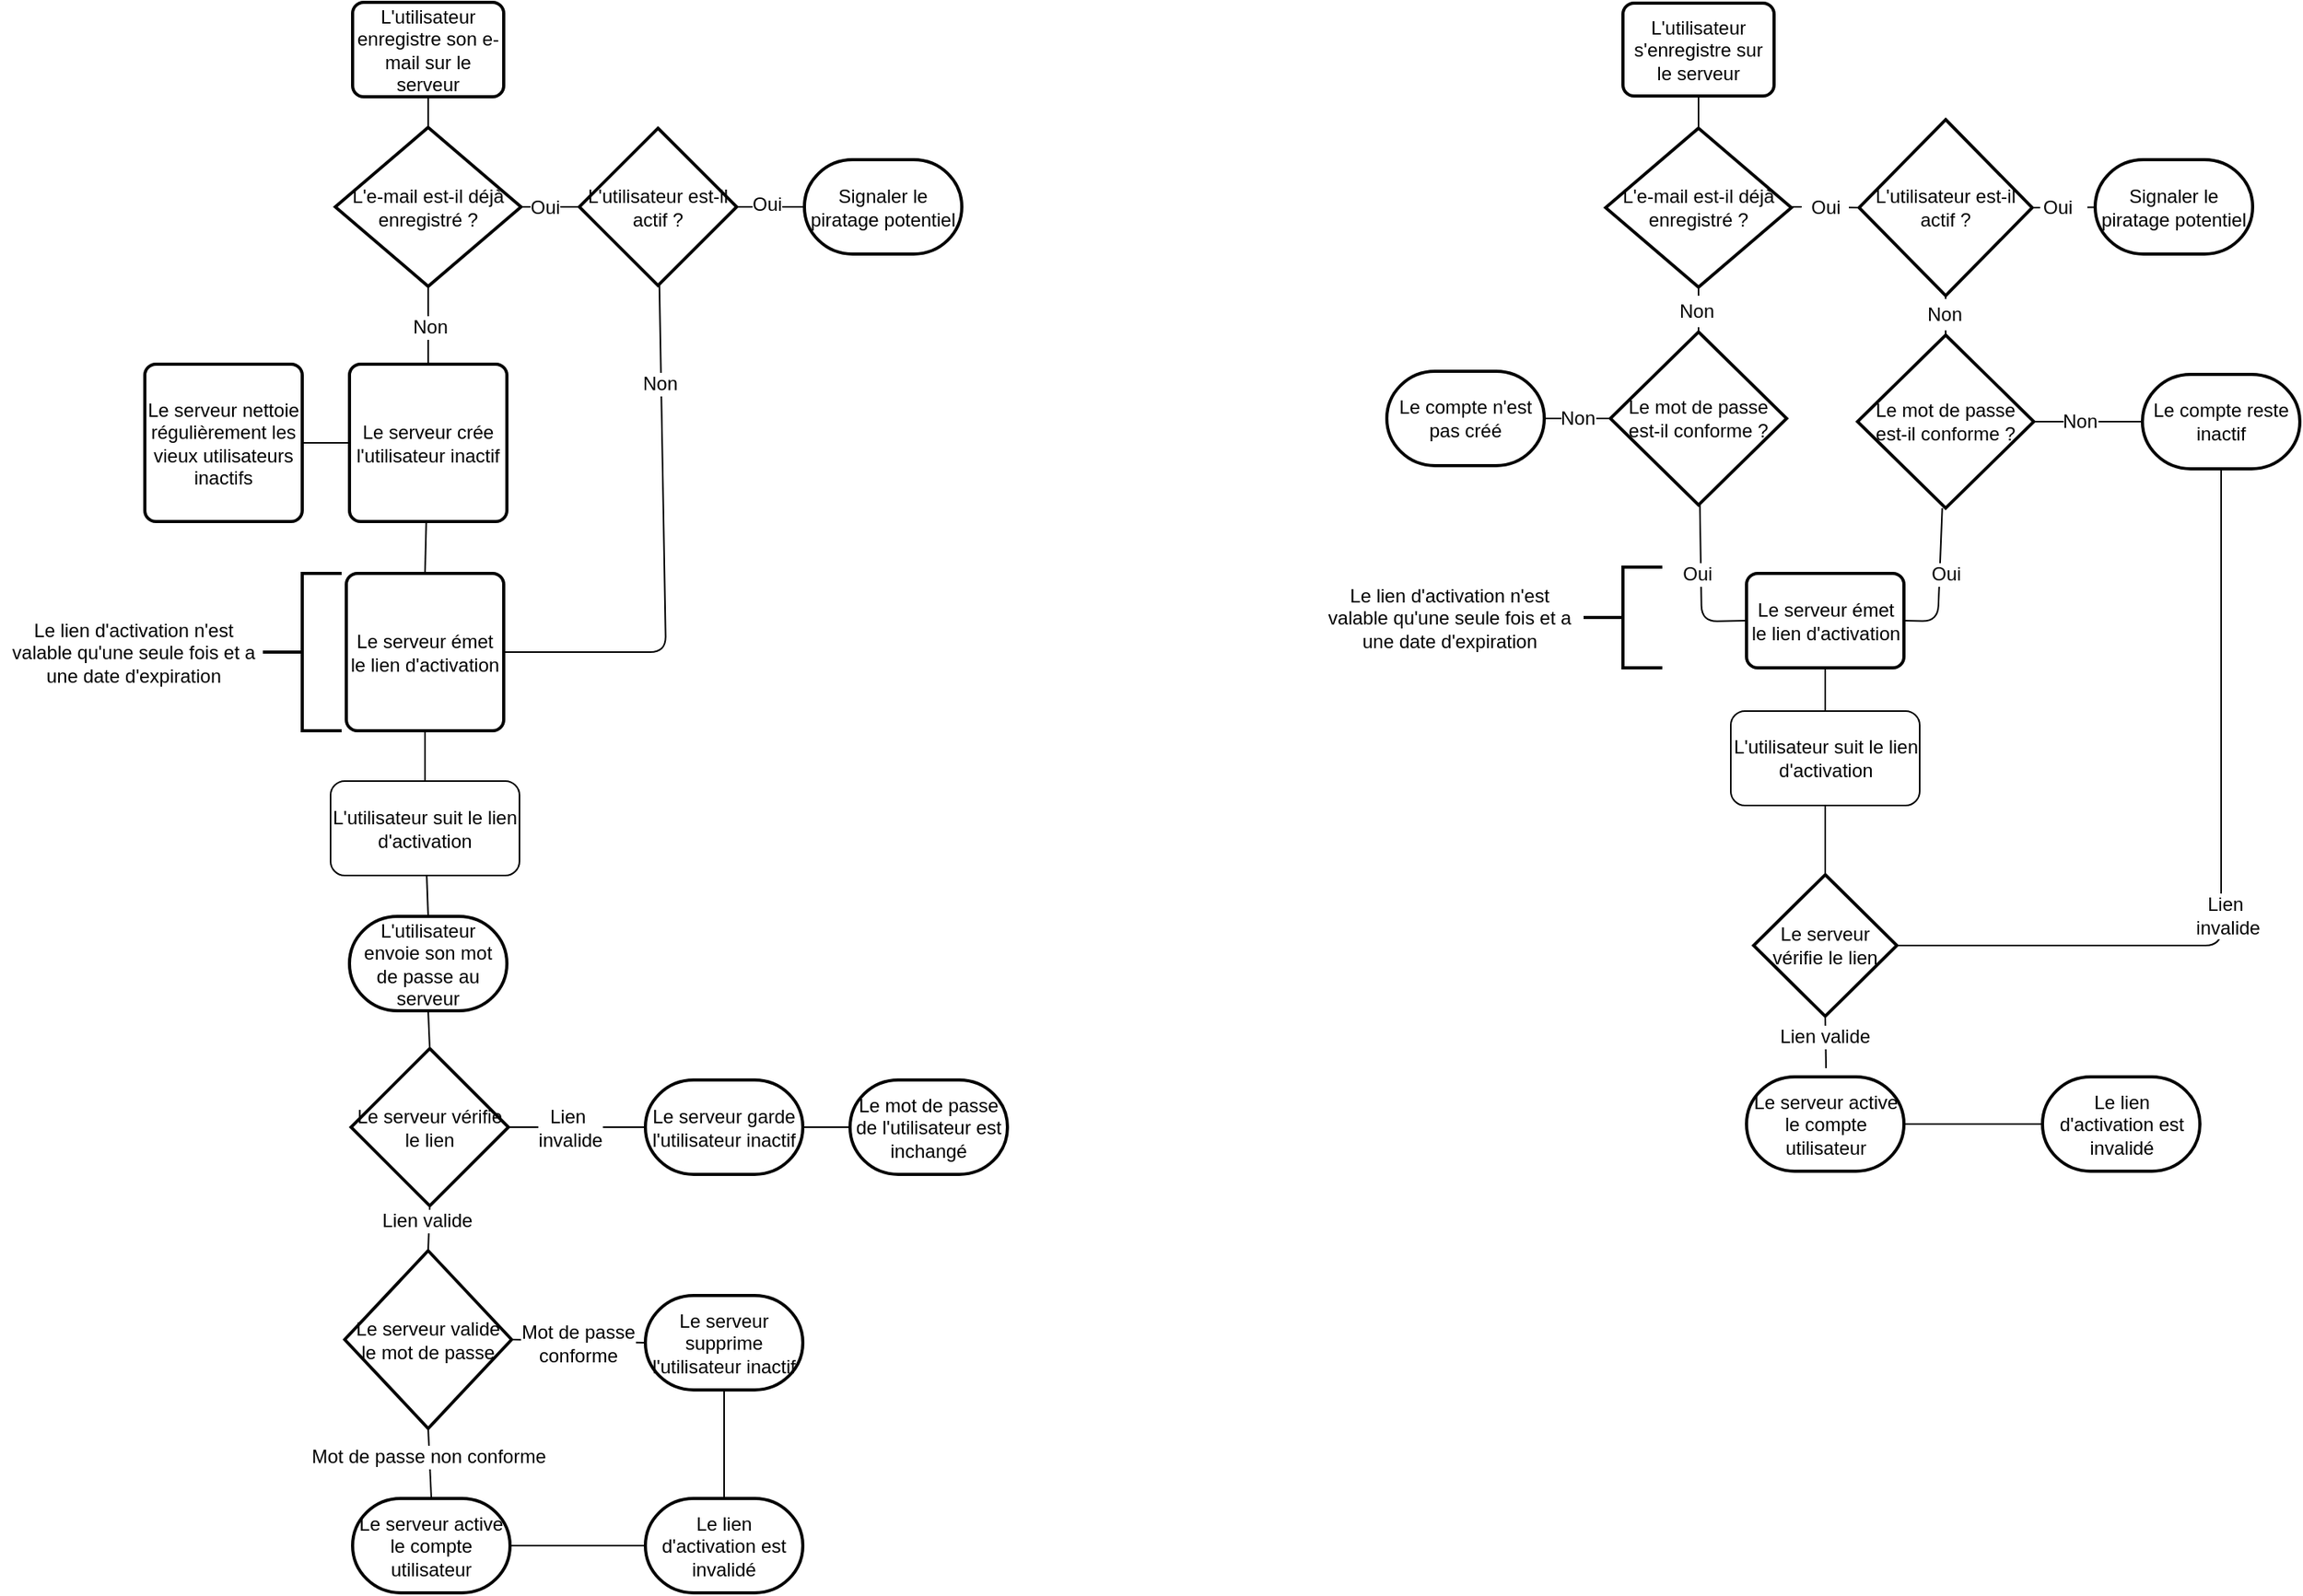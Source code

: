 <mxfile version="10.4.7" type="github"><diagram id="F3AsU9XPe1Mj2Ack7Z6r" name="Page-1"><mxGraphModel dx="1714" dy="1114" grid="1" gridSize="10" guides="1" tooltips="1" connect="1" arrows="1" fold="1" page="1" pageScale="1" pageWidth="850" pageHeight="1100" math="0" shadow="0"><root><mxCell id="0"/><mxCell id="1" parent="0"/><mxCell id="uCSJOoA-hyoYtLkAahzc-1" value="L'utilisateur enregistre son e-mail sur le serveur" style="rounded=1;whiteSpace=wrap;html=1;absoluteArcSize=1;arcSize=14;strokeWidth=2;" parent="1" vertex="1"><mxGeometry x="254" y="10.5" width="96" height="60" as="geometry"/></mxCell><mxCell id="uCSJOoA-hyoYtLkAahzc-2" value="Le serveur émet le lien d'activation" style="rounded=1;whiteSpace=wrap;html=1;absoluteArcSize=1;arcSize=14;strokeWidth=2;" parent="1" vertex="1"><mxGeometry x="250" y="373.5" width="100" height="100" as="geometry"/></mxCell><mxCell id="uCSJOoA-hyoYtLkAahzc-3" value="" style="strokeWidth=2;html=1;shape=mxgraph.flowchart.annotation_2;align=left;flipV=1;flipH=0;" parent="1" vertex="1"><mxGeometry x="197" y="373.5" width="50" height="100" as="geometry"/></mxCell><mxCell id="uCSJOoA-hyoYtLkAahzc-4" value="&lt;span&gt;Le lien d'activation n'est valable qu'une seule fois et a une date d'expiration&lt;/span&gt;" style="text;html=1;strokeColor=none;fillColor=none;align=center;verticalAlign=middle;whiteSpace=wrap;rounded=0;" parent="1" vertex="1"><mxGeometry x="30" y="403.5" width="170" height="40" as="geometry"/></mxCell><mxCell id="uCSJOoA-hyoYtLkAahzc-5" value="L'utilisateur suit le lien d'activation" style="rounded=1;whiteSpace=wrap;html=1;" parent="1" vertex="1"><mxGeometry x="240" y="505.5" width="120" height="60" as="geometry"/></mxCell><mxCell id="uCSJOoA-hyoYtLkAahzc-6" value="" style="endArrow=none;html=1;entryX=0.5;entryY=1;entryDx=0;entryDy=0;exitX=0.5;exitY=0;exitDx=0;exitDy=0;" parent="1" source="uCSJOoA-hyoYtLkAahzc-5" target="uCSJOoA-hyoYtLkAahzc-2" edge="1"><mxGeometry width="50" height="50" relative="1" as="geometry"><mxPoint x="295" y="618.5" as="sourcePoint"/><mxPoint x="345" y="568.5" as="targetPoint"/></mxGeometry></mxCell><mxCell id="uCSJOoA-hyoYtLkAahzc-7" value="Le serveur vérifie le lien" style="strokeWidth=2;html=1;shape=mxgraph.flowchart.decision;whiteSpace=wrap;" parent="1" vertex="1"><mxGeometry x="253" y="675.5" width="100" height="100" as="geometry"/></mxCell><mxCell id="uCSJOoA-hyoYtLkAahzc-8" value="L'utilisateur envoie son mot de passe au serveur" style="strokeWidth=2;html=1;shape=mxgraph.flowchart.terminator;whiteSpace=wrap;" parent="1" vertex="1"><mxGeometry x="252" y="591.5" width="100" height="60" as="geometry"/></mxCell><mxCell id="uCSJOoA-hyoYtLkAahzc-9" value="" style="endArrow=none;html=1;exitX=1;exitY=0.5;exitDx=0;exitDy=0;exitPerimeter=0;entryX=0;entryY=0.5;entryDx=0;entryDy=0;entryPerimeter=0;" parent="1" source="uCSJOoA-hyoYtLkAahzc-7" target="uCSJOoA-hyoYtLkAahzc-21" edge="1"><mxGeometry width="50" height="50" relative="1" as="geometry"><mxPoint x="428" y="905.5" as="sourcePoint"/><mxPoint x="493" y="725.5" as="targetPoint"/></mxGeometry></mxCell><mxCell id="uCSJOoA-hyoYtLkAahzc-10" value="Lien&amp;nbsp;&lt;br&gt;invalide&lt;br&gt;" style="text;html=1;resizable=0;points=[];align=center;verticalAlign=middle;labelBackgroundColor=#ffffff;" parent="uCSJOoA-hyoYtLkAahzc-9" vertex="1" connectable="0"><mxGeometry x="-0.127" y="-3" relative="1" as="geometry"><mxPoint x="1" y="-3" as="offset"/></mxGeometry></mxCell><mxCell id="uCSJOoA-hyoYtLkAahzc-11" value="" style="endArrow=none;html=1;entryX=0.5;entryY=1;entryDx=0;entryDy=0;entryPerimeter=0;exitX=0.5;exitY=0;exitDx=0;exitDy=0;exitPerimeter=0;" parent="1" source="uCSJOoA-hyoYtLkAahzc-13" target="uCSJOoA-hyoYtLkAahzc-7" edge="1"><mxGeometry width="50" height="50" relative="1" as="geometry"><mxPoint x="303" y="805" as="sourcePoint"/><mxPoint x="288" y="1145.5" as="targetPoint"/></mxGeometry></mxCell><mxCell id="uCSJOoA-hyoYtLkAahzc-12" value="Lien valide" style="text;html=1;resizable=0;points=[];align=center;verticalAlign=middle;labelBackgroundColor=#ffffff;" parent="uCSJOoA-hyoYtLkAahzc-11" vertex="1" connectable="0"><mxGeometry x="-0.508" y="-3" relative="1" as="geometry"><mxPoint x="-4" y="-12" as="offset"/></mxGeometry></mxCell><mxCell id="uCSJOoA-hyoYtLkAahzc-13" value="Le serveur valide le mot de passe" style="strokeWidth=2;html=1;shape=mxgraph.flowchart.decision;whiteSpace=wrap;" parent="1" vertex="1"><mxGeometry x="249" y="804" width="106" height="113" as="geometry"/></mxCell><mxCell id="uCSJOoA-hyoYtLkAahzc-14" value="Le serveur supprime l'utilisateur inactif" style="strokeWidth=2;html=1;shape=mxgraph.flowchart.terminator;whiteSpace=wrap;" parent="1" vertex="1"><mxGeometry x="440" y="832.5" width="100" height="60" as="geometry"/></mxCell><mxCell id="uCSJOoA-hyoYtLkAahzc-15" value="Le serveur active le compte utilisateur" style="strokeWidth=2;html=1;shape=mxgraph.flowchart.terminator;whiteSpace=wrap;" parent="1" vertex="1"><mxGeometry x="254" y="961.5" width="100" height="60" as="geometry"/></mxCell><mxCell id="uCSJOoA-hyoYtLkAahzc-16" value="" style="endArrow=none;html=1;entryX=0.5;entryY=1;entryDx=0;entryDy=0;entryPerimeter=0;exitX=0.5;exitY=0;exitDx=0;exitDy=0;exitPerimeter=0;" parent="1" source="uCSJOoA-hyoYtLkAahzc-7" target="uCSJOoA-hyoYtLkAahzc-8" edge="1"><mxGeometry width="50" height="50" relative="1" as="geometry"><mxPoint x="302" y="680" as="sourcePoint"/><mxPoint x="325" y="876.5" as="targetPoint"/></mxGeometry></mxCell><mxCell id="uCSJOoA-hyoYtLkAahzc-17" value="" style="endArrow=none;html=1;entryX=0;entryY=0.5;entryDx=0;entryDy=0;entryPerimeter=0;exitX=1;exitY=0.5;exitDx=0;exitDy=0;exitPerimeter=0;" parent="1" source="uCSJOoA-hyoYtLkAahzc-13" target="uCSJOoA-hyoYtLkAahzc-14" edge="1"><mxGeometry width="50" height="50" relative="1" as="geometry"><mxPoint x="389" y="892.5" as="sourcePoint"/><mxPoint x="439" y="842.5" as="targetPoint"/></mxGeometry></mxCell><mxCell id="uCSJOoA-hyoYtLkAahzc-18" value="Mot de passe&lt;br&gt;conforme&lt;br&gt;" style="text;html=1;resizable=0;points=[];align=center;verticalAlign=middle;labelBackgroundColor=#ffffff;" parent="uCSJOoA-hyoYtLkAahzc-17" vertex="1" connectable="0"><mxGeometry x="0.467" y="-1" relative="1" as="geometry"><mxPoint x="-21" as="offset"/></mxGeometry></mxCell><mxCell id="uCSJOoA-hyoYtLkAahzc-19" value="" style="endArrow=none;html=1;entryX=0.5;entryY=1;entryDx=0;entryDy=0;entryPerimeter=0;exitX=0.5;exitY=0;exitDx=0;exitDy=0;exitPerimeter=0;" parent="1" source="uCSJOoA-hyoYtLkAahzc-15" target="uCSJOoA-hyoYtLkAahzc-13" edge="1"><mxGeometry width="50" height="50" relative="1" as="geometry"><mxPoint x="279" y="992.5" as="sourcePoint"/><mxPoint x="329" y="942.5" as="targetPoint"/></mxGeometry></mxCell><mxCell id="uCSJOoA-hyoYtLkAahzc-20" value="Mot de passe non conforme&lt;br&gt;" style="text;html=1;resizable=0;points=[];align=center;verticalAlign=middle;labelBackgroundColor=#ffffff;" parent="uCSJOoA-hyoYtLkAahzc-19" vertex="1" connectable="0"><mxGeometry x="0.218" y="1" relative="1" as="geometry"><mxPoint as="offset"/></mxGeometry></mxCell><mxCell id="uCSJOoA-hyoYtLkAahzc-21" value="Le serveur garde l'utilisateur inactif" style="strokeWidth=2;html=1;shape=mxgraph.flowchart.terminator;whiteSpace=wrap;" parent="1" vertex="1"><mxGeometry x="440" y="695.5" width="100" height="60" as="geometry"/></mxCell><mxCell id="uCSJOoA-hyoYtLkAahzc-22" value="L'utilisateur est-il actif ?" style="strokeWidth=2;html=1;shape=mxgraph.flowchart.decision;whiteSpace=wrap;" parent="1" vertex="1"><mxGeometry x="398" y="90.5" width="100" height="100" as="geometry"/></mxCell><mxCell id="uCSJOoA-hyoYtLkAahzc-23" value="L'e-mail est-il déjà enregistré ?" style="strokeWidth=2;html=1;shape=mxgraph.flowchart.decision;whiteSpace=wrap;" parent="1" vertex="1"><mxGeometry x="243" y="90" width="118" height="101" as="geometry"/></mxCell><mxCell id="uCSJOoA-hyoYtLkAahzc-24" value="Le serveur crée l'utilisateur inactif" style="rounded=1;whiteSpace=wrap;html=1;absoluteArcSize=1;arcSize=14;strokeWidth=2;" parent="1" vertex="1"><mxGeometry x="252" y="240.5" width="100" height="100" as="geometry"/></mxCell><mxCell id="uCSJOoA-hyoYtLkAahzc-25" value="" style="endArrow=none;html=1;entryX=0.5;entryY=1;entryDx=0;entryDy=0;exitX=0.5;exitY=0;exitDx=0;exitDy=0;exitPerimeter=0;" parent="1" source="uCSJOoA-hyoYtLkAahzc-23" target="uCSJOoA-hyoYtLkAahzc-1" edge="1"><mxGeometry width="50" height="50" relative="1" as="geometry"><mxPoint x="278" y="70.5" as="sourcePoint"/><mxPoint x="328" y="20.5" as="targetPoint"/></mxGeometry></mxCell><mxCell id="uCSJOoA-hyoYtLkAahzc-26" value="" style="endArrow=none;html=1;entryX=0;entryY=0.5;entryDx=0;entryDy=0;entryPerimeter=0;" parent="1" source="uCSJOoA-hyoYtLkAahzc-23" target="uCSJOoA-hyoYtLkAahzc-22" edge="1"><mxGeometry width="50" height="50" relative="1" as="geometry"><mxPoint x="352" y="190.5" as="sourcePoint"/><mxPoint x="422.711" y="140.5" as="targetPoint"/></mxGeometry></mxCell><mxCell id="uCSJOoA-hyoYtLkAahzc-27" value="Oui" style="text;html=1;resizable=0;points=[];align=center;verticalAlign=middle;labelBackgroundColor=#ffffff;" parent="uCSJOoA-hyoYtLkAahzc-26" vertex="1" connectable="0"><mxGeometry x="0.414" y="-1" relative="1" as="geometry"><mxPoint x="-11" y="-1" as="offset"/></mxGeometry></mxCell><mxCell id="uCSJOoA-hyoYtLkAahzc-28" value="" style="endArrow=none;html=1;entryX=0.5;entryY=1;entryDx=0;entryDy=0;entryPerimeter=0;exitX=0.5;exitY=0;exitDx=0;exitDy=0;" parent="1" source="uCSJOoA-hyoYtLkAahzc-24" target="uCSJOoA-hyoYtLkAahzc-23" edge="1"><mxGeometry width="50" height="50" relative="1" as="geometry"><mxPoint x="198" y="230.5" as="sourcePoint"/><mxPoint x="248" y="180.5" as="targetPoint"/></mxGeometry></mxCell><mxCell id="uCSJOoA-hyoYtLkAahzc-29" value="Non" style="text;html=1;resizable=0;points=[];align=center;verticalAlign=middle;labelBackgroundColor=#ffffff;" parent="uCSJOoA-hyoYtLkAahzc-28" vertex="1" connectable="0"><mxGeometry x="-0.52" y="1" relative="1" as="geometry"><mxPoint x="2" y="-12" as="offset"/></mxGeometry></mxCell><mxCell id="uCSJOoA-hyoYtLkAahzc-30" value="Signaler le piratage potentiel" style="strokeWidth=2;html=1;shape=mxgraph.flowchart.terminator;whiteSpace=wrap;" parent="1" vertex="1"><mxGeometry x="541" y="110.5" width="100" height="60" as="geometry"/></mxCell><mxCell id="uCSJOoA-hyoYtLkAahzc-31" value="" style="endArrow=none;html=1;entryX=0;entryY=0.5;entryDx=0;entryDy=0;entryPerimeter=0;" parent="1" source="uCSJOoA-hyoYtLkAahzc-22" target="uCSJOoA-hyoYtLkAahzc-30" edge="1"><mxGeometry width="50" height="50" relative="1" as="geometry"><mxPoint x="527" y="190.5" as="sourcePoint"/><mxPoint x="597.711" y="140.5" as="targetPoint"/></mxGeometry></mxCell><mxCell id="uCSJOoA-hyoYtLkAahzc-32" value="Oui" style="text;html=1;resizable=0;points=[];align=center;verticalAlign=middle;labelBackgroundColor=#ffffff;" parent="uCSJOoA-hyoYtLkAahzc-31" vertex="1" connectable="0"><mxGeometry x="-0.491" y="-4" relative="1" as="geometry"><mxPoint x="8" y="-6" as="offset"/></mxGeometry></mxCell><mxCell id="uCSJOoA-hyoYtLkAahzc-33" value="" style="endArrow=none;html=1;entryX=1;entryY=0.5;entryDx=0;entryDy=0;" parent="1" source="uCSJOoA-hyoYtLkAahzc-22" target="uCSJOoA-hyoYtLkAahzc-2" edge="1"><mxGeometry width="50" height="50" relative="1" as="geometry"><mxPoint x="477" y="240.5" as="sourcePoint"/><mxPoint x="477" y="261.211" as="targetPoint"/><Array as="points"><mxPoint x="453" y="423.5"/></Array></mxGeometry></mxCell><mxCell id="uCSJOoA-hyoYtLkAahzc-34" value="Non" style="text;html=1;resizable=0;points=[];align=center;verticalAlign=middle;labelBackgroundColor=#ffffff;" parent="uCSJOoA-hyoYtLkAahzc-33" vertex="1" connectable="0"><mxGeometry x="-0.735" y="-2" relative="1" as="geometry"><mxPoint x="1" y="18" as="offset"/></mxGeometry></mxCell><mxCell id="uCSJOoA-hyoYtLkAahzc-35" value="" style="endArrow=none;html=1;entryX=0.5;entryY=0;entryDx=0;entryDy=0;" parent="1" source="uCSJOoA-hyoYtLkAahzc-24" target="uCSJOoA-hyoYtLkAahzc-2" edge="1"><mxGeometry width="50" height="50" relative="1" as="geometry"><mxPoint x="302" y="390.5" as="sourcePoint"/><mxPoint x="302" y="390.5" as="targetPoint"/></mxGeometry></mxCell><mxCell id="uCSJOoA-hyoYtLkAahzc-36" value="&lt;span&gt;Le serveur nettoie régulièrement les vieux utilisateurs inactifs&lt;/span&gt;" style="rounded=1;whiteSpace=wrap;html=1;absoluteArcSize=1;arcSize=14;strokeWidth=2;" parent="1" vertex="1"><mxGeometry x="122" y="240.5" width="100" height="100" as="geometry"/></mxCell><mxCell id="uCSJOoA-hyoYtLkAahzc-37" value="" style="endArrow=none;html=1;entryX=0;entryY=0.5;entryDx=0;entryDy=0;" parent="1" source="uCSJOoA-hyoYtLkAahzc-36" target="uCSJOoA-hyoYtLkAahzc-24" edge="1"><mxGeometry width="50" height="50" relative="1" as="geometry"><mxPoint x="165" y="340.5" as="sourcePoint"/><mxPoint x="235.711" y="290.5" as="targetPoint"/></mxGeometry></mxCell><mxCell id="uCSJOoA-hyoYtLkAahzc-38" value="Le mot de passe de l'utilisateur est inchangé" style="strokeWidth=2;html=1;shape=mxgraph.flowchart.terminator;whiteSpace=wrap;" parent="1" vertex="1"><mxGeometry x="570" y="695.5" width="100" height="60" as="geometry"/></mxCell><mxCell id="uCSJOoA-hyoYtLkAahzc-39" value="" style="endArrow=none;html=1;entryX=0;entryY=0.5;entryDx=0;entryDy=0;entryPerimeter=0;" parent="1" source="uCSJOoA-hyoYtLkAahzc-21" target="uCSJOoA-hyoYtLkAahzc-38" edge="1"><mxGeometry width="50" height="50" relative="1" as="geometry"><mxPoint x="594" y="775.5" as="sourcePoint"/><mxPoint x="664.711" y="725.5" as="targetPoint"/></mxGeometry></mxCell><mxCell id="uCSJOoA-hyoYtLkAahzc-40" value="" style="endArrow=none;html=1;entryX=0.5;entryY=0;entryDx=0;entryDy=0;entryPerimeter=0;" parent="1" source="uCSJOoA-hyoYtLkAahzc-5" target="uCSJOoA-hyoYtLkAahzc-8" edge="1"><mxGeometry width="50" height="50" relative="1" as="geometry"><mxPoint x="300" y="615.5" as="sourcePoint"/><mxPoint x="300" y="636.211" as="targetPoint"/></mxGeometry></mxCell><mxCell id="uCSJOoA-hyoYtLkAahzc-41" value="Le lien d'activation est invalidé" style="strokeWidth=2;html=1;shape=mxgraph.flowchart.terminator;whiteSpace=wrap;" parent="1" vertex="1"><mxGeometry x="440" y="961.5" width="100" height="60" as="geometry"/></mxCell><mxCell id="uCSJOoA-hyoYtLkAahzc-42" value="" style="endArrow=none;html=1;entryX=0.5;entryY=0;entryDx=0;entryDy=0;entryPerimeter=0;" parent="1" source="uCSJOoA-hyoYtLkAahzc-14" target="uCSJOoA-hyoYtLkAahzc-41" edge="1"><mxGeometry width="50" height="50" relative="1" as="geometry"><mxPoint x="490" y="942.5" as="sourcePoint"/><mxPoint x="490" y="963.211" as="targetPoint"/></mxGeometry></mxCell><mxCell id="uCSJOoA-hyoYtLkAahzc-43" value="" style="endArrow=none;html=1;entryX=0;entryY=0.5;entryDx=0;entryDy=0;entryPerimeter=0;" parent="1" source="uCSJOoA-hyoYtLkAahzc-15" target="uCSJOoA-hyoYtLkAahzc-41" edge="1"><mxGeometry width="50" height="50" relative="1" as="geometry"><mxPoint x="354" y="1041.5" as="sourcePoint"/><mxPoint x="424.711" y="991.5" as="targetPoint"/></mxGeometry></mxCell><mxCell id="ACCzc7wlBK75AVcDY9NM-1" value="L'utilisateur s'enregistre sur le serveur" style="rounded=1;whiteSpace=wrap;html=1;absoluteArcSize=1;arcSize=14;strokeWidth=2;" vertex="1" parent="1"><mxGeometry x="1061" y="11" width="96" height="59" as="geometry"/></mxCell><mxCell id="ACCzc7wlBK75AVcDY9NM-2" value="L'e-mail est-il déjà enregistré ?" style="strokeWidth=2;html=1;shape=mxgraph.flowchart.decision;whiteSpace=wrap;" vertex="1" parent="1"><mxGeometry x="1050" y="90.5" width="118" height="101" as="geometry"/></mxCell><mxCell id="ACCzc7wlBK75AVcDY9NM-3" value="Le mot de passe est-il conforme ?" style="strokeWidth=2;html=1;shape=mxgraph.flowchart.decision;whiteSpace=wrap;" vertex="1" parent="1"><mxGeometry x="1053" y="220" width="112" height="110" as="geometry"/></mxCell><mxCell id="ACCzc7wlBK75AVcDY9NM-4" value="L'utilisateur est-il actif ?" style="strokeWidth=2;html=1;shape=mxgraph.flowchart.decision;whiteSpace=wrap;" vertex="1" parent="1"><mxGeometry x="1211" y="85" width="110" height="112" as="geometry"/></mxCell><mxCell id="ACCzc7wlBK75AVcDY9NM-5" value="" style="endArrow=none;html=1;entryX=0.5;entryY=0;entryDx=0;entryDy=0;entryPerimeter=0;" edge="1" parent="1" source="ACCzc7wlBK75AVcDY9NM-1" target="ACCzc7wlBK75AVcDY9NM-2"><mxGeometry width="50" height="50" relative="1" as="geometry"><mxPoint x="1109" y="120" as="sourcePoint"/><mxPoint x="1109" y="140.711" as="targetPoint"/></mxGeometry></mxCell><mxCell id="ACCzc7wlBK75AVcDY9NM-6" value="" style="endArrow=none;html=1;entryX=0;entryY=0.5;entryDx=0;entryDy=0;entryPerimeter=0;" edge="1" parent="1" source="ACCzc7wlBK75AVcDY9NM-7" target="ACCzc7wlBK75AVcDY9NM-4"><mxGeometry width="50" height="50" relative="1" as="geometry"><mxPoint x="1168" y="191" as="sourcePoint"/><mxPoint x="1238.711" y="141" as="targetPoint"/></mxGeometry></mxCell><mxCell id="ACCzc7wlBK75AVcDY9NM-7" value="Oui" style="text;html=1;strokeColor=none;fillColor=none;align=center;verticalAlign=middle;whiteSpace=wrap;rounded=0;" vertex="1" parent="1"><mxGeometry x="1174.5" y="130.5" width="30" height="20" as="geometry"/></mxCell><mxCell id="ACCzc7wlBK75AVcDY9NM-8" value="" style="endArrow=none;html=1;entryX=0;entryY=0.5;entryDx=0;entryDy=0;entryPerimeter=0;" edge="1" parent="1" source="ACCzc7wlBK75AVcDY9NM-2" target="ACCzc7wlBK75AVcDY9NM-7"><mxGeometry width="50" height="50" relative="1" as="geometry"><mxPoint x="1168" y="141" as="sourcePoint"/><mxPoint x="1211" y="141" as="targetPoint"/></mxGeometry></mxCell><mxCell id="ACCzc7wlBK75AVcDY9NM-9" value="" style="endArrow=none;html=1;entryX=0.5;entryY=0;entryDx=0;entryDy=0;entryPerimeter=0;" edge="1" parent="1" source="ACCzc7wlBK75AVcDY9NM-2" target="ACCzc7wlBK75AVcDY9NM-3"><mxGeometry width="50" height="50" relative="1" as="geometry"><mxPoint x="1109" y="241.5" as="sourcePoint"/><mxPoint x="1109" y="262.211" as="targetPoint"/></mxGeometry></mxCell><mxCell id="ACCzc7wlBK75AVcDY9NM-11" value="Non" style="text;html=1;strokeColor=none;fillColor=#ffffff;align=center;verticalAlign=middle;whiteSpace=wrap;rounded=0;" vertex="1" parent="1"><mxGeometry x="1088" y="197" width="40" height="20" as="geometry"/></mxCell><mxCell id="ACCzc7wlBK75AVcDY9NM-14" value="Signaler le piratage potentiel" style="strokeWidth=2;html=1;shape=mxgraph.flowchart.terminator;whiteSpace=wrap;" vertex="1" parent="1"><mxGeometry x="1361" y="110.5" width="100" height="60" as="geometry"/></mxCell><mxCell id="ACCzc7wlBK75AVcDY9NM-15" value="" style="endArrow=none;html=1;entryX=1;entryY=0.5;entryDx=0;entryDy=0;entryPerimeter=0;" edge="1" parent="1" source="ACCzc7wlBK75AVcDY9NM-14" target="ACCzc7wlBK75AVcDY9NM-4"><mxGeometry width="50" height="50" relative="1" as="geometry"><mxPoint x="1290.289" y="190.5" as="sourcePoint"/><mxPoint x="1290.289" y="140.5" as="targetPoint"/></mxGeometry></mxCell><mxCell id="ACCzc7wlBK75AVcDY9NM-16" value="Oui" style="text;html=1;resizable=0;points=[];autosize=1;align=left;verticalAlign=top;spacingTop=-4;fillColor=#ffffff;" vertex="1" parent="1"><mxGeometry x="1326" y="131" width="30" height="20" as="geometry"/></mxCell><mxCell id="ACCzc7wlBK75AVcDY9NM-17" value="Le serveur émet le lien d'activation" style="rounded=1;whiteSpace=wrap;html=1;absoluteArcSize=1;arcSize=14;strokeWidth=2;" vertex="1" parent="1"><mxGeometry x="1139.5" y="373.5" width="100" height="60" as="geometry"/></mxCell><mxCell id="ACCzc7wlBK75AVcDY9NM-18" value="Le mot de passe est-il conforme ?" style="strokeWidth=2;html=1;shape=mxgraph.flowchart.decision;whiteSpace=wrap;" vertex="1" parent="1"><mxGeometry x="1210" y="222" width="112" height="110" as="geometry"/></mxCell><mxCell id="ACCzc7wlBK75AVcDY9NM-19" value="" style="endArrow=none;html=1;entryX=0.5;entryY=0;entryDx=0;entryDy=0;entryPerimeter=0;" edge="1" parent="1" source="ACCzc7wlBK75AVcDY9NM-4" target="ACCzc7wlBK75AVcDY9NM-18"><mxGeometry width="50" height="50" relative="1" as="geometry"><mxPoint x="1266" y="247" as="sourcePoint"/><mxPoint x="1266" y="267.711" as="targetPoint"/></mxGeometry></mxCell><mxCell id="ACCzc7wlBK75AVcDY9NM-20" value="Non" style="text;html=1;strokeColor=none;fillColor=#ffffff;align=center;verticalAlign=middle;whiteSpace=wrap;rounded=0;" vertex="1" parent="1"><mxGeometry x="1248" y="199" width="35" height="20" as="geometry"/></mxCell><mxCell id="ACCzc7wlBK75AVcDY9NM-21" value="" style="endArrow=none;html=1;entryX=1;entryY=0.5;entryDx=0;entryDy=0;entryPerimeter=0;" edge="1" parent="1" source="ACCzc7wlBK75AVcDY9NM-3" target="ACCzc7wlBK75AVcDY9NM-25"><mxGeometry width="50" height="50" relative="1" as="geometry"><mxPoint x="982.289" y="325" as="sourcePoint"/><mxPoint x="1001" y="250" as="targetPoint"/></mxGeometry></mxCell><mxCell id="ACCzc7wlBK75AVcDY9NM-24" value="Non" style="text;html=1;resizable=0;points=[];align=center;verticalAlign=middle;labelBackgroundColor=#ffffff;" vertex="1" connectable="0" parent="ACCzc7wlBK75AVcDY9NM-21"><mxGeometry x="-0.604" y="4" relative="1" as="geometry"><mxPoint x="-13" y="-4" as="offset"/></mxGeometry></mxCell><mxCell id="ACCzc7wlBK75AVcDY9NM-22" value="" style="endArrow=none;html=1;" edge="1" parent="1" source="ACCzc7wlBK75AVcDY9NM-18"><mxGeometry width="50" height="50" relative="1" as="geometry"><mxPoint x="1322" y="327" as="sourcePoint"/><mxPoint x="1392.711" y="277" as="targetPoint"/></mxGeometry></mxCell><mxCell id="ACCzc7wlBK75AVcDY9NM-23" value="Non" style="text;html=1;resizable=0;points=[];align=center;verticalAlign=middle;labelBackgroundColor=#ffffff;" vertex="1" connectable="0" parent="ACCzc7wlBK75AVcDY9NM-22"><mxGeometry x="-0.576" y="-5" relative="1" as="geometry"><mxPoint x="14" y="-5" as="offset"/></mxGeometry></mxCell><mxCell id="ACCzc7wlBK75AVcDY9NM-25" value="Le compte n'est pas créé" style="strokeWidth=2;html=1;shape=mxgraph.flowchart.terminator;whiteSpace=wrap;fillColor=#ffffff;" vertex="1" parent="1"><mxGeometry x="911" y="245" width="100" height="60" as="geometry"/></mxCell><mxCell id="ACCzc7wlBK75AVcDY9NM-27" value="Le compte reste inactif" style="strokeWidth=2;html=1;shape=mxgraph.flowchart.terminator;whiteSpace=wrap;fillColor=#ffffff;" vertex="1" parent="1"><mxGeometry x="1391" y="247" width="100" height="60" as="geometry"/></mxCell><mxCell id="ACCzc7wlBK75AVcDY9NM-28" value="" style="endArrow=none;html=1;entryX=0;entryY=0.5;entryDx=0;entryDy=0;" edge="1" parent="1" source="ACCzc7wlBK75AVcDY9NM-3" target="ACCzc7wlBK75AVcDY9NM-17"><mxGeometry width="50" height="50" relative="1" as="geometry"><mxPoint x="1109" y="380" as="sourcePoint"/><mxPoint x="1109" y="400.711" as="targetPoint"/><Array as="points"><mxPoint x="1111" y="404"/></Array></mxGeometry></mxCell><mxCell id="ACCzc7wlBK75AVcDY9NM-30" value="Oui" style="text;html=1;resizable=0;points=[];align=center;verticalAlign=middle;labelBackgroundColor=#ffffff;" vertex="1" connectable="0" parent="ACCzc7wlBK75AVcDY9NM-28"><mxGeometry x="-0.65" y="2" relative="1" as="geometry"><mxPoint x="-4" y="25.5" as="offset"/></mxGeometry></mxCell><mxCell id="ACCzc7wlBK75AVcDY9NM-29" value="" style="endArrow=none;html=1;entryX=1;entryY=0.5;entryDx=0;entryDy=0;" edge="1" parent="1" source="ACCzc7wlBK75AVcDY9NM-18" target="ACCzc7wlBK75AVcDY9NM-17"><mxGeometry width="50" height="50" relative="1" as="geometry"><mxPoint x="1266" y="382" as="sourcePoint"/><mxPoint x="1266" y="402.711" as="targetPoint"/><Array as="points"><mxPoint x="1261" y="404"/></Array></mxGeometry></mxCell><mxCell id="ACCzc7wlBK75AVcDY9NM-31" value="Oui" style="text;html=1;resizable=0;points=[];align=center;verticalAlign=middle;labelBackgroundColor=#ffffff;" vertex="1" connectable="0" parent="ACCzc7wlBK75AVcDY9NM-29"><mxGeometry x="-0.612" y="-1" relative="1" as="geometry"><mxPoint x="3.5" y="23.5" as="offset"/></mxGeometry></mxCell><mxCell id="ACCzc7wlBK75AVcDY9NM-32" value="" style="strokeWidth=2;html=1;shape=mxgraph.flowchart.annotation_2;align=left;flipV=1;flipH=0;" vertex="1" parent="1"><mxGeometry x="1036" y="369.5" width="50" height="64" as="geometry"/></mxCell><mxCell id="ACCzc7wlBK75AVcDY9NM-33" value="&lt;span&gt;Le lien d'activation n'est valable qu'une seule fois et a une date d'expiration&lt;/span&gt;" style="text;html=1;strokeColor=none;fillColor=none;align=center;verticalAlign=middle;whiteSpace=wrap;rounded=0;" vertex="1" parent="1"><mxGeometry x="866" y="381.5" width="170" height="40" as="geometry"/></mxCell><mxCell id="ACCzc7wlBK75AVcDY9NM-34" value="L'utilisateur suit le lien d'activation" style="rounded=1;whiteSpace=wrap;html=1;" vertex="1" parent="1"><mxGeometry x="1129.5" y="461" width="120" height="60" as="geometry"/></mxCell><mxCell id="ACCzc7wlBK75AVcDY9NM-35" value="" style="endArrow=none;html=1;entryX=0.5;entryY=1;entryDx=0;entryDy=0;" edge="1" parent="1" source="ACCzc7wlBK75AVcDY9NM-34" target="ACCzc7wlBK75AVcDY9NM-17"><mxGeometry width="50" height="50" relative="1" as="geometry"><mxPoint x="1189.5" y="454.289" as="sourcePoint"/><mxPoint x="1221" y="450" as="targetPoint"/></mxGeometry></mxCell><mxCell id="ACCzc7wlBK75AVcDY9NM-36" value="Le serveur vérifie le lien" style="strokeWidth=2;html=1;shape=mxgraph.flowchart.decision;whiteSpace=wrap;" vertex="1" parent="1"><mxGeometry x="1144" y="565" width="91" height="90" as="geometry"/></mxCell><mxCell id="ACCzc7wlBK75AVcDY9NM-37" value="" style="endArrow=none;html=1;exitX=1;exitY=0.5;exitDx=0;exitDy=0;exitPerimeter=0;entryX=0.5;entryY=1;entryDx=0;entryDy=0;entryPerimeter=0;" edge="1" parent="1" source="ACCzc7wlBK75AVcDY9NM-36" target="ACCzc7wlBK75AVcDY9NM-27"><mxGeometry width="50" height="50" relative="1" as="geometry"><mxPoint x="1315.5" y="789.5" as="sourcePoint"/><mxPoint x="1328" y="610" as="targetPoint"/><Array as="points"><mxPoint x="1441" y="610"/></Array></mxGeometry></mxCell><mxCell id="ACCzc7wlBK75AVcDY9NM-38" value="Lien&amp;nbsp;&lt;br&gt;invalide&lt;br&gt;" style="text;html=1;resizable=0;points=[];align=center;verticalAlign=middle;labelBackgroundColor=#ffffff;" vertex="1" connectable="0" parent="ACCzc7wlBK75AVcDY9NM-37"><mxGeometry x="-0.127" y="-3" relative="1" as="geometry"><mxPoint x="1" y="-3" as="offset"/></mxGeometry></mxCell><mxCell id="ACCzc7wlBK75AVcDY9NM-39" value="" style="endArrow=none;html=1;entryX=0.5;entryY=1;entryDx=0;entryDy=0;entryPerimeter=0;exitX=0.5;exitY=0;exitDx=0;exitDy=0;exitPerimeter=0;" edge="1" parent="1" target="ACCzc7wlBK75AVcDY9NM-36"><mxGeometry width="50" height="50" relative="1" as="geometry"><mxPoint x="1190" y="688" as="sourcePoint"/><mxPoint x="1175.5" y="1029.5" as="targetPoint"/></mxGeometry></mxCell><mxCell id="ACCzc7wlBK75AVcDY9NM-40" value="Lien valide" style="text;html=1;resizable=0;points=[];align=center;verticalAlign=middle;labelBackgroundColor=#ffffff;" vertex="1" connectable="0" parent="ACCzc7wlBK75AVcDY9NM-39"><mxGeometry x="-0.508" y="-3" relative="1" as="geometry"><mxPoint x="-4" y="-12" as="offset"/></mxGeometry></mxCell><mxCell id="ACCzc7wlBK75AVcDY9NM-43" value="Le serveur active le compte utilisateur" style="strokeWidth=2;html=1;shape=mxgraph.flowchart.terminator;whiteSpace=wrap;" vertex="1" parent="1"><mxGeometry x="1139.5" y="693.5" width="100" height="60" as="geometry"/></mxCell><mxCell id="ACCzc7wlBK75AVcDY9NM-51" value="Le lien d'activation est invalidé" style="strokeWidth=2;html=1;shape=mxgraph.flowchart.terminator;whiteSpace=wrap;" vertex="1" parent="1"><mxGeometry x="1327.5" y="693.5" width="100" height="60" as="geometry"/></mxCell><mxCell id="ACCzc7wlBK75AVcDY9NM-53" value="" style="endArrow=none;html=1;entryX=0;entryY=0.5;entryDx=0;entryDy=0;entryPerimeter=0;" edge="1" parent="1" source="ACCzc7wlBK75AVcDY9NM-43" target="ACCzc7wlBK75AVcDY9NM-51"><mxGeometry width="50" height="50" relative="1" as="geometry"><mxPoint x="1241.5" y="925.5" as="sourcePoint"/><mxPoint x="1312.211" y="875.5" as="targetPoint"/></mxGeometry></mxCell><mxCell id="ACCzc7wlBK75AVcDY9NM-54" value="" style="endArrow=none;html=1;entryX=0.5;entryY=0;entryDx=0;entryDy=0;entryPerimeter=0;" edge="1" parent="1" source="ACCzc7wlBK75AVcDY9NM-34" target="ACCzc7wlBK75AVcDY9NM-36"><mxGeometry width="50" height="50" relative="1" as="geometry"><mxPoint x="1189.5" y="571" as="sourcePoint"/><mxPoint x="1189.5" y="591.711" as="targetPoint"/></mxGeometry></mxCell></root></mxGraphModel></diagram></mxfile>